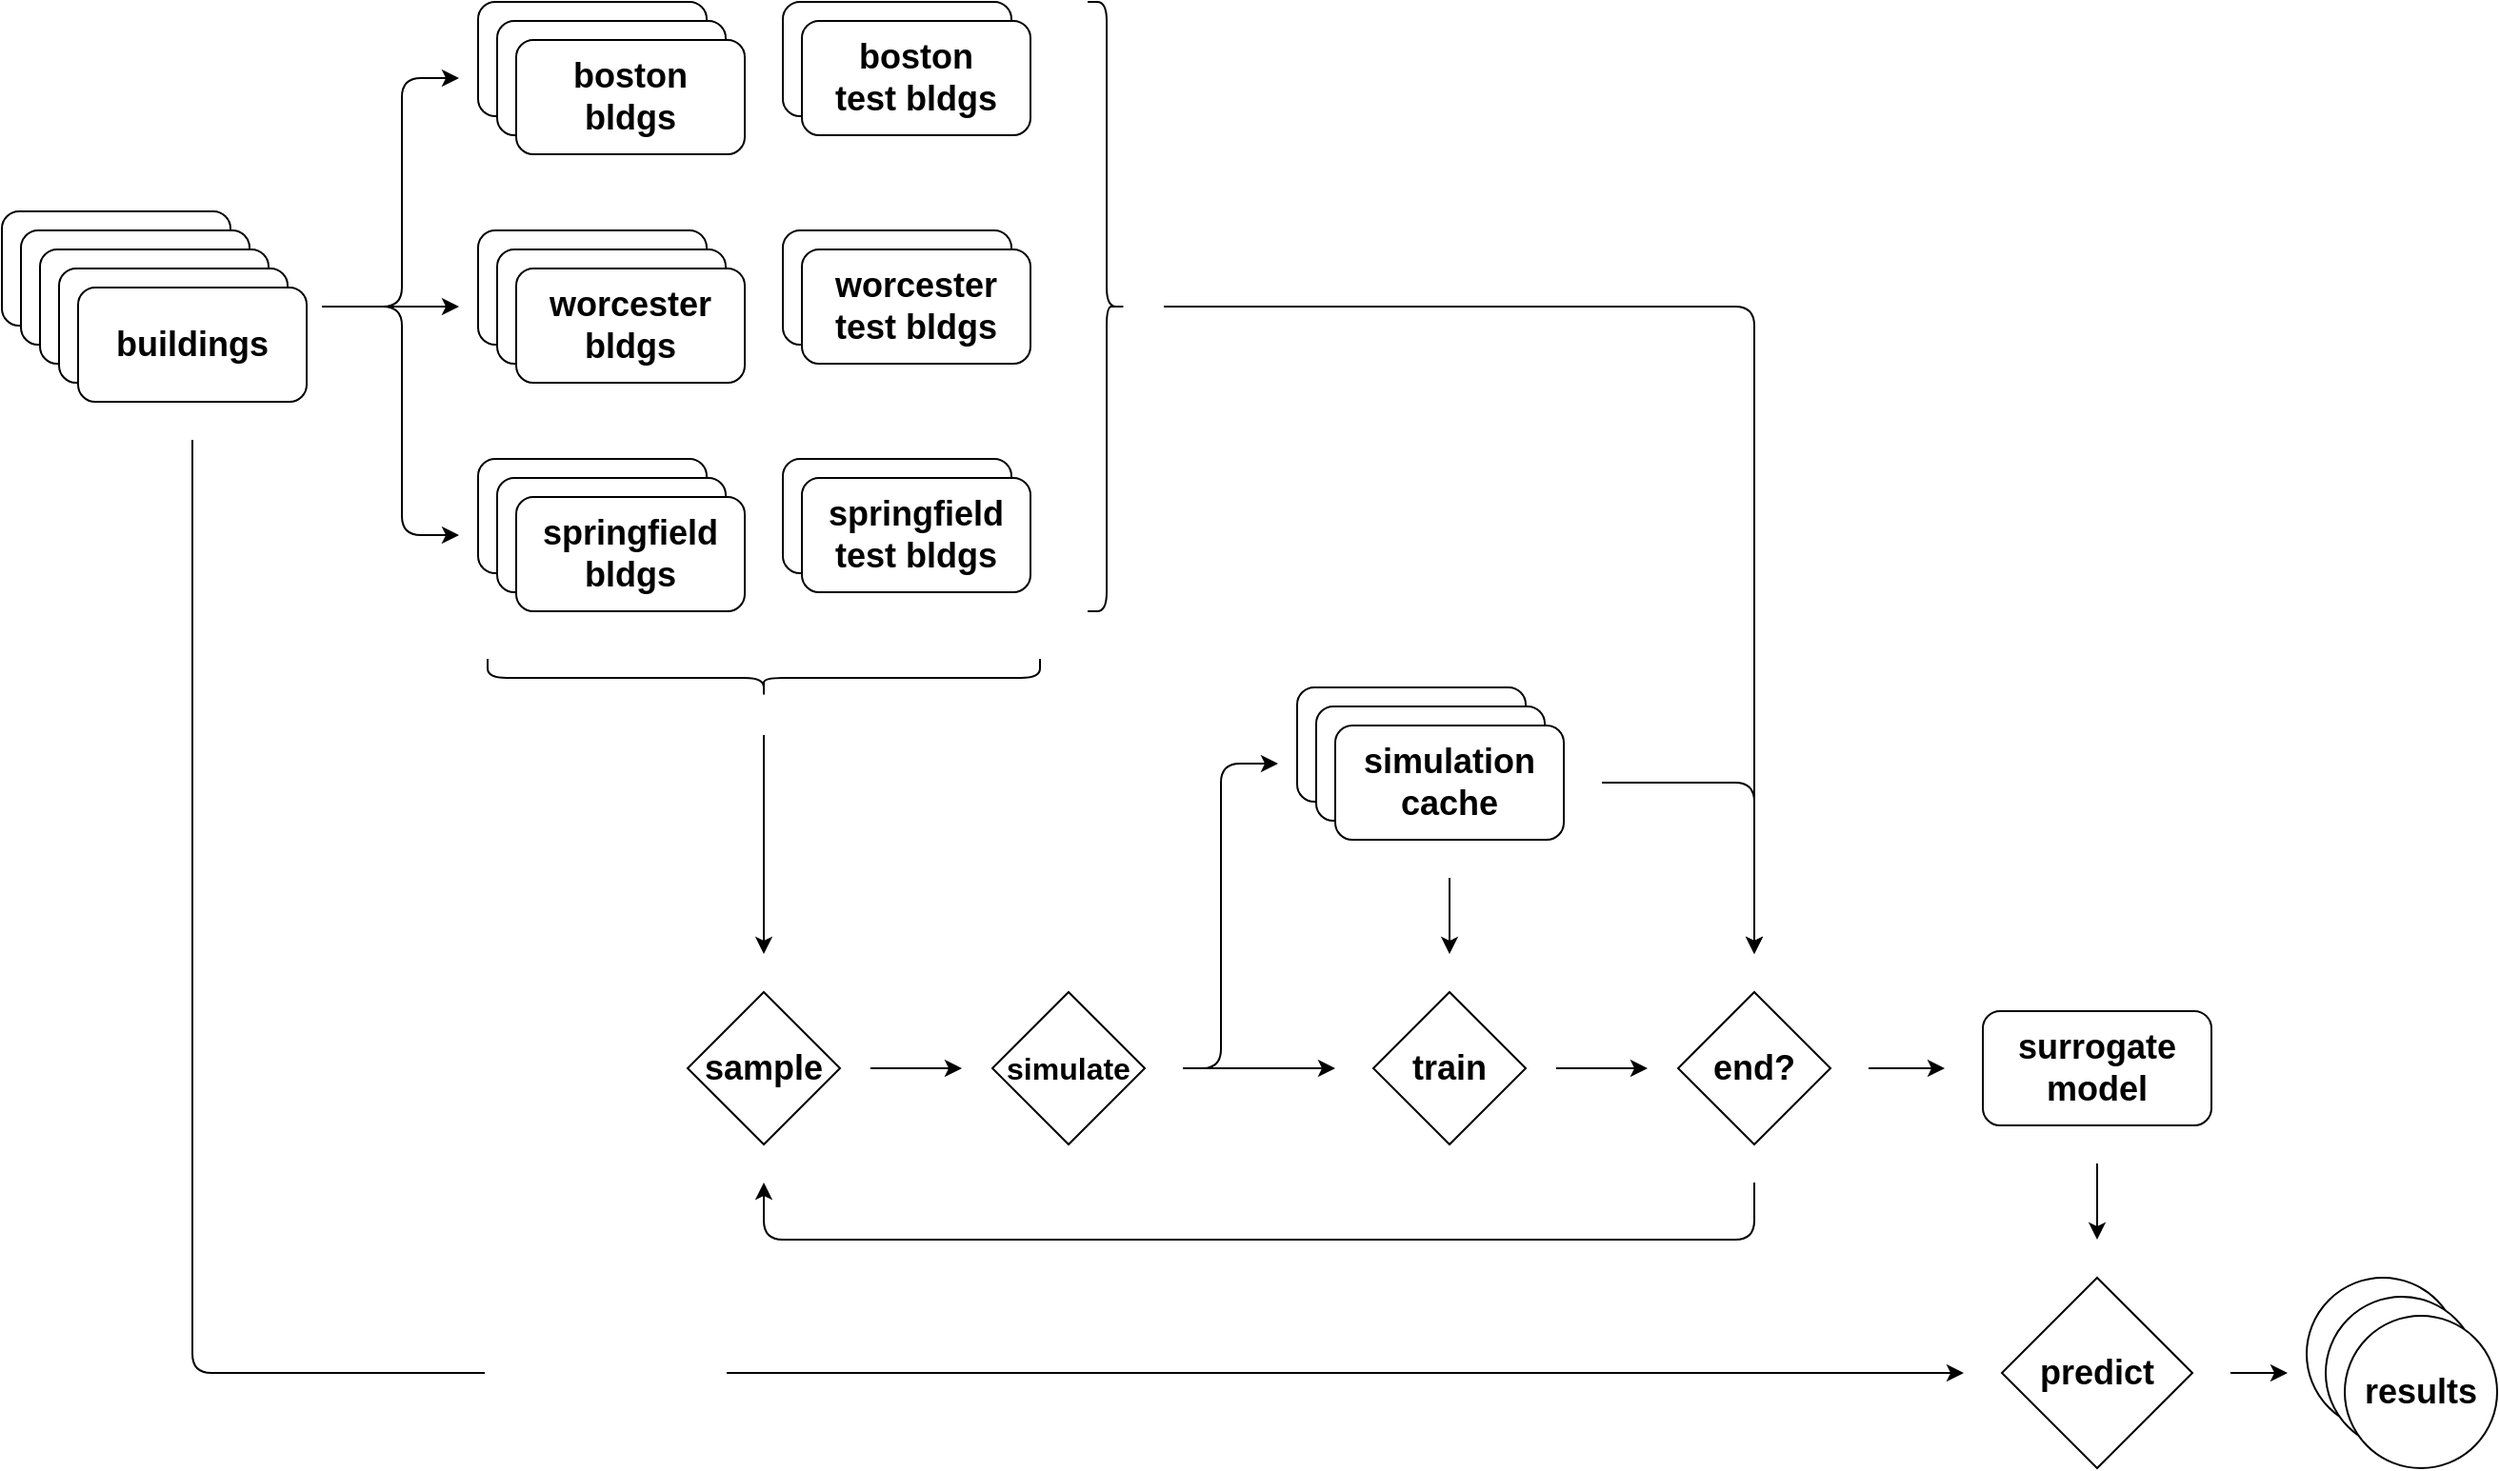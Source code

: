 <mxfile scale="3" border="0">
    <diagram id="mw7QsSwhuJoCZZOwupWU" name="Large Font">
        <mxGraphModel dx="1976" dy="935" grid="1" gridSize="10" guides="1" tooltips="1" connect="1" arrows="1" fold="1" page="1" pageScale="1" pageWidth="1700" pageHeight="1100" math="0" shadow="0">
            <root>
                <mxCell id="0"/>
                <mxCell id="1" parent="0"/>
                <mxCell id="85" value="results" style="ellipse;whiteSpace=wrap;html=1;aspect=fixed;fontFamily=Helvetica;fontSize=11;fontColor=default;" parent="1" vertex="1">
                    <mxGeometry x="1240" y="710" width="80" height="80" as="geometry"/>
                </mxCell>
                <mxCell id="53" value="simulation cache" style="rounded=1;whiteSpace=wrap;html=1;" parent="1" vertex="1">
                    <mxGeometry x="710" y="400" width="120" height="60" as="geometry"/>
                </mxCell>
                <mxCell id="39" value="buildings" style="rounded=1;whiteSpace=wrap;html=1;" parent="1" vertex="1">
                    <mxGeometry x="30" y="150" width="120" height="60" as="geometry"/>
                </mxCell>
                <mxCell id="9" value="" style="group" parent="1" vertex="1" connectable="0">
                    <mxGeometry x="280" y="160" width="140" height="80" as="geometry"/>
                </mxCell>
                <mxCell id="10" value="" style="rounded=1;whiteSpace=wrap;html=1;" parent="9" vertex="1">
                    <mxGeometry width="120" height="60" as="geometry"/>
                </mxCell>
                <mxCell id="11" value="" style="rounded=1;whiteSpace=wrap;html=1;" parent="9" vertex="1">
                    <mxGeometry x="10" y="10" width="120" height="60" as="geometry"/>
                </mxCell>
                <mxCell id="12" value="&lt;b&gt;&lt;font style=&quot;font-size: 18px;&quot;&gt;worcester bldgs&lt;/font&gt;&lt;/b&gt;" style="rounded=1;whiteSpace=wrap;html=1;" parent="9" vertex="1">
                    <mxGeometry x="20" y="20" width="120" height="60" as="geometry"/>
                </mxCell>
                <mxCell id="18" style="edgeStyle=orthogonalEdgeStyle;html=1;sourcePerimeterSpacing=28;targetPerimeterSpacing=20;" parent="1" source="3" target="11" edge="1">
                    <mxGeometry relative="1" as="geometry"/>
                </mxCell>
                <mxCell id="5" value="" style="rounded=1;whiteSpace=wrap;html=1;" parent="1" vertex="1">
                    <mxGeometry x="280" y="40" width="120" height="60" as="geometry"/>
                </mxCell>
                <mxCell id="6" value="" style="rounded=1;whiteSpace=wrap;html=1;" parent="1" vertex="1">
                    <mxGeometry x="290" y="50" width="120" height="60" as="geometry"/>
                </mxCell>
                <mxCell id="2" value="" style="rounded=1;whiteSpace=wrap;html=1;" parent="1" vertex="1">
                    <mxGeometry x="40" y="160" width="120" height="60" as="geometry"/>
                </mxCell>
                <mxCell id="20" style="edgeStyle=orthogonalEdgeStyle;shape=connector;rounded=1;html=1;labelBackgroundColor=default;strokeColor=default;fontFamily=Helvetica;fontSize=11;fontColor=default;endArrow=classic;sourcePerimeterSpacing=28;targetPerimeterSpacing=20;" parent="1" source="3" target="6" edge="1">
                    <mxGeometry relative="1" as="geometry">
                        <Array as="points">
                            <mxPoint x="240" y="200"/>
                            <mxPoint x="240" y="80"/>
                        </Array>
                    </mxGeometry>
                </mxCell>
                <mxCell id="21" style="edgeStyle=orthogonalEdgeStyle;shape=connector;rounded=1;html=1;labelBackgroundColor=default;strokeColor=default;fontFamily=Helvetica;fontSize=11;fontColor=default;endArrow=classic;sourcePerimeterSpacing=28;targetPerimeterSpacing=20;" parent="1" source="3" target="15" edge="1">
                    <mxGeometry relative="1" as="geometry">
                        <Array as="points">
                            <mxPoint x="240" y="200"/>
                            <mxPoint x="240" y="320"/>
                        </Array>
                    </mxGeometry>
                </mxCell>
                <mxCell id="3" value="" style="rounded=1;whiteSpace=wrap;html=1;" parent="1" vertex="1">
                    <mxGeometry x="50" y="170" width="120" height="60" as="geometry"/>
                </mxCell>
                <mxCell id="14" value="" style="rounded=1;whiteSpace=wrap;html=1;" parent="1" vertex="1">
                    <mxGeometry x="280" y="280" width="120" height="60" as="geometry"/>
                </mxCell>
                <mxCell id="15" value="" style="rounded=1;whiteSpace=wrap;html=1;" parent="1" vertex="1">
                    <mxGeometry x="290" y="290" width="120" height="60" as="geometry"/>
                </mxCell>
                <mxCell id="16" value="&lt;font style=&quot;font-size: 18px;&quot;&gt;&lt;b&gt;springfield bldgs&lt;/b&gt;&lt;/font&gt;" style="rounded=1;whiteSpace=wrap;html=1;" parent="1" vertex="1">
                    <mxGeometry x="300" y="300" width="120" height="60" as="geometry"/>
                </mxCell>
                <mxCell id="7" value="&lt;span style=&quot;font-size: 18px;&quot;&gt;&lt;b&gt;boston&lt;/b&gt;&lt;/span&gt;&lt;div&gt;&lt;span style=&quot;font-size: 18px;&quot;&gt;&lt;b&gt;bldgs&lt;/b&gt;&lt;/span&gt;&lt;/div&gt;" style="rounded=1;whiteSpace=wrap;html=1;" parent="1" vertex="1">
                    <mxGeometry x="300" y="60" width="120" height="60" as="geometry"/>
                </mxCell>
                <mxCell id="4" value="buildings" style="rounded=1;whiteSpace=wrap;html=1;" parent="1" vertex="1">
                    <mxGeometry x="60" y="180" width="120" height="60" as="geometry"/>
                </mxCell>
                <mxCell id="25" value="boston&lt;br&gt;test buildings" style="rounded=1;whiteSpace=wrap;html=1;" parent="1" vertex="1">
                    <mxGeometry x="440" y="40" width="120" height="60" as="geometry"/>
                </mxCell>
                <mxCell id="26" value="&lt;font style=&quot;font-size: 18px;&quot;&gt;&lt;b&gt;boston&lt;br&gt;test bldgs&lt;/b&gt;&lt;/font&gt;" style="rounded=1;whiteSpace=wrap;html=1;" parent="1" vertex="1">
                    <mxGeometry x="450" y="50" width="120" height="60" as="geometry"/>
                </mxCell>
                <mxCell id="30" value="boston&lt;br&gt;test buildings" style="rounded=1;whiteSpace=wrap;html=1;" parent="1" vertex="1">
                    <mxGeometry x="440" y="160" width="120" height="60" as="geometry"/>
                </mxCell>
                <mxCell id="31" value="&lt;font style=&quot;font-size: 18px;&quot;&gt;&lt;b&gt;worcester&lt;br&gt;test bldgs&lt;/b&gt;&lt;/font&gt;" style="rounded=1;whiteSpace=wrap;html=1;" parent="1" vertex="1">
                    <mxGeometry x="450" y="170" width="120" height="60" as="geometry"/>
                </mxCell>
                <mxCell id="35" value="boston&lt;br&gt;test buildings" style="rounded=1;whiteSpace=wrap;html=1;" parent="1" vertex="1">
                    <mxGeometry x="440" y="280" width="120" height="60" as="geometry"/>
                </mxCell>
                <mxCell id="36" value="&lt;font style=&quot;font-size: 18px;&quot;&gt;&lt;b&gt;springfield test bldgs&lt;/b&gt;&lt;/font&gt;" style="rounded=1;whiteSpace=wrap;html=1;" parent="1" vertex="1">
                    <mxGeometry x="450" y="290" width="120" height="60" as="geometry"/>
                </mxCell>
                <mxCell id="79" style="edgeStyle=orthogonalEdgeStyle;shape=connector;rounded=1;html=1;labelBackgroundColor=default;strokeColor=default;fontFamily=Helvetica;fontSize=11;fontColor=default;endArrow=classic;sourcePerimeterSpacing=20;targetPerimeterSpacing=20;" parent="1" source="38" target="78" edge="1">
                    <mxGeometry relative="1" as="geometry">
                        <Array as="points">
                            <mxPoint x="130" y="760"/>
                        </Array>
                    </mxGeometry>
                </mxCell>
                <mxCell id="38" value="&lt;span style=&quot;color: rgb(0, 0, 0);&quot;&gt;&lt;font style=&quot;font-size: 18px;&quot;&gt;&lt;b&gt;buildings&lt;/b&gt;&lt;/font&gt;&lt;/span&gt;" style="rounded=1;whiteSpace=wrap;html=1;" parent="1" vertex="1">
                    <mxGeometry x="70" y="190" width="120" height="60" as="geometry"/>
                </mxCell>
                <mxCell id="46" style="edgeStyle=orthogonalEdgeStyle;shape=connector;rounded=1;html=1;labelBackgroundColor=default;strokeColor=default;fontFamily=Helvetica;fontSize=11;fontColor=default;endArrow=classic;sourcePerimeterSpacing=16;targetPerimeterSpacing=16;" parent="1" source="40" target="41" edge="1">
                    <mxGeometry relative="1" as="geometry"/>
                </mxCell>
                <mxCell id="40" value="&lt;font style=&quot;font-size: 18px;&quot;&gt;&lt;b&gt;sample&lt;/b&gt;&lt;/font&gt;" style="rhombus;whiteSpace=wrap;html=1;fontFamily=Helvetica;fontSize=11;fontColor=default;" parent="1" vertex="1">
                    <mxGeometry x="390" y="560" width="80" height="80" as="geometry"/>
                </mxCell>
                <mxCell id="58" value="" style="edgeStyle=orthogonalEdgeStyle;shape=connector;rounded=1;html=1;labelBackgroundColor=default;strokeColor=default;fontFamily=Helvetica;fontSize=11;fontColor=default;endArrow=classic;sourcePerimeterSpacing=20;targetPerimeterSpacing=20;" parent="1" source="41" target="42" edge="1">
                    <mxGeometry relative="1" as="geometry"/>
                </mxCell>
                <mxCell id="62" style="edgeStyle=orthogonalEdgeStyle;shape=connector;rounded=1;html=1;labelBackgroundColor=default;strokeColor=default;fontFamily=Helvetica;fontSize=11;fontColor=default;endArrow=classic;sourcePerimeterSpacing=20;targetPerimeterSpacing=20;" parent="1" source="41" target="48" edge="1">
                    <mxGeometry relative="1" as="geometry">
                        <Array as="points">
                            <mxPoint x="670" y="600"/>
                            <mxPoint x="670" y="440"/>
                        </Array>
                    </mxGeometry>
                </mxCell>
                <mxCell id="41" value="&lt;b&gt;&lt;font style=&quot;font-size: 16px;&quot;&gt;simulate&lt;/font&gt;&lt;/b&gt;" style="rhombus;whiteSpace=wrap;html=1;fontFamily=Helvetica;fontSize=11;fontColor=default;" parent="1" vertex="1">
                    <mxGeometry x="550" y="560" width="80" height="80" as="geometry"/>
                </mxCell>
                <mxCell id="47" style="edgeStyle=orthogonalEdgeStyle;shape=connector;rounded=1;html=1;labelBackgroundColor=default;strokeColor=default;fontFamily=Helvetica;fontSize=11;fontColor=default;endArrow=classic;sourcePerimeterSpacing=16;targetPerimeterSpacing=16;" parent="1" source="42" target="43" edge="1">
                    <mxGeometry relative="1" as="geometry"/>
                </mxCell>
                <mxCell id="42" value="&lt;b&gt;&lt;font style=&quot;font-size: 18px;&quot;&gt;train&lt;/font&gt;&lt;/b&gt;" style="rhombus;whiteSpace=wrap;html=1;fontFamily=Helvetica;fontSize=11;fontColor=default;" parent="1" vertex="1">
                    <mxGeometry x="750" y="560" width="80" height="80" as="geometry"/>
                </mxCell>
                <mxCell id="63" style="edgeStyle=orthogonalEdgeStyle;shape=connector;rounded=1;html=1;labelBackgroundColor=default;strokeColor=default;fontFamily=Helvetica;fontSize=11;fontColor=default;endArrow=classic;sourcePerimeterSpacing=20;targetPerimeterSpacing=20;" parent="1" source="43" target="40" edge="1">
                    <mxGeometry relative="1" as="geometry">
                        <Array as="points">
                            <mxPoint x="950" y="690"/>
                            <mxPoint x="430" y="690"/>
                        </Array>
                    </mxGeometry>
                </mxCell>
                <mxCell id="83" style="edgeStyle=orthogonalEdgeStyle;shape=connector;rounded=1;html=1;labelBackgroundColor=default;strokeColor=default;fontFamily=Helvetica;fontSize=11;fontColor=default;endArrow=classic;sourcePerimeterSpacing=20;targetPerimeterSpacing=20;" parent="1" source="43" target="77" edge="1">
                    <mxGeometry relative="1" as="geometry"/>
                </mxCell>
                <mxCell id="43" value="&lt;b&gt;&lt;font style=&quot;font-size: 18px;&quot;&gt;end?&lt;/font&gt;&lt;/b&gt;" style="rhombus;whiteSpace=wrap;html=1;fontFamily=Helvetica;fontSize=11;fontColor=default;" parent="1" vertex="1">
                    <mxGeometry x="910" y="560" width="80" height="80" as="geometry"/>
                </mxCell>
                <mxCell id="48" value="simulation cache" style="rounded=1;whiteSpace=wrap;html=1;" parent="1" vertex="1">
                    <mxGeometry x="720" y="410" width="120" height="60" as="geometry"/>
                </mxCell>
                <mxCell id="60" style="edgeStyle=orthogonalEdgeStyle;shape=connector;rounded=1;html=1;labelBackgroundColor=default;strokeColor=default;fontFamily=Helvetica;fontSize=11;fontColor=default;endArrow=classic;sourcePerimeterSpacing=20;targetPerimeterSpacing=20;" parent="1" source="52" target="42" edge="1">
                    <mxGeometry relative="1" as="geometry"/>
                </mxCell>
                <mxCell id="76" style="edgeStyle=orthogonalEdgeStyle;shape=connector;rounded=1;html=1;labelBackgroundColor=default;strokeColor=default;fontFamily=Helvetica;fontSize=11;fontColor=default;endArrow=classic;sourcePerimeterSpacing=20;targetPerimeterSpacing=20;" parent="1" source="52" target="43" edge="1">
                    <mxGeometry relative="1" as="geometry"/>
                </mxCell>
                <mxCell id="52" value="&lt;b&gt;&lt;font style=&quot;font-size: 18px;&quot;&gt;simulation cache&lt;/font&gt;&lt;/b&gt;" style="rounded=1;whiteSpace=wrap;html=1;" parent="1" vertex="1">
                    <mxGeometry x="730" y="420" width="120" height="60" as="geometry"/>
                </mxCell>
                <mxCell id="88" style="edgeStyle=orthogonalEdgeStyle;shape=connector;rounded=1;html=1;labelBackgroundColor=default;strokeColor=default;fontFamily=Helvetica;fontSize=11;fontColor=default;endArrow=classic;sourcePerimeterSpacing=20;targetPerimeterSpacing=20;" parent="1" source="65" target="43" edge="1">
                    <mxGeometry relative="1" as="geometry"/>
                </mxCell>
                <mxCell id="65" value="" style="shape=curlyBracket;whiteSpace=wrap;html=1;rounded=1;flipH=1;labelPosition=right;verticalLabelPosition=middle;align=left;verticalAlign=middle;fontFamily=Helvetica;fontSize=11;fontColor=default;" parent="1" vertex="1">
                    <mxGeometry x="600" y="40" width="20" height="320" as="geometry"/>
                </mxCell>
                <mxCell id="87" style="edgeStyle=orthogonalEdgeStyle;shape=connector;rounded=1;html=1;labelBackgroundColor=default;strokeColor=default;fontFamily=Helvetica;fontSize=11;fontColor=default;endArrow=classic;sourcePerimeterSpacing=20;targetPerimeterSpacing=20;" parent="1" source="74" target="40" edge="1">
                    <mxGeometry relative="1" as="geometry"/>
                </mxCell>
                <mxCell id="74" value="" style="shape=curlyBracket;whiteSpace=wrap;html=1;rounded=1;labelPosition=left;verticalLabelPosition=middle;align=right;verticalAlign=middle;fontFamily=Helvetica;fontSize=11;fontColor=default;rotation=-90;" parent="1" vertex="1">
                    <mxGeometry x="420" y="250" width="20" height="290" as="geometry"/>
                </mxCell>
                <mxCell id="80" style="edgeStyle=orthogonalEdgeStyle;shape=connector;rounded=1;html=1;labelBackgroundColor=default;strokeColor=default;fontFamily=Helvetica;fontSize=11;fontColor=default;endArrow=classic;sourcePerimeterSpacing=20;targetPerimeterSpacing=20;" parent="1" source="77" target="78" edge="1">
                    <mxGeometry relative="1" as="geometry"/>
                </mxCell>
                <mxCell id="77" value="&lt;b&gt;&lt;font style=&quot;font-size: 18px;&quot;&gt;surrogate model&lt;/font&gt;&lt;/b&gt;" style="rounded=1;whiteSpace=wrap;html=1;" parent="1" vertex="1">
                    <mxGeometry x="1070" y="570" width="120" height="60" as="geometry"/>
                </mxCell>
                <mxCell id="82" style="edgeStyle=orthogonalEdgeStyle;shape=connector;rounded=1;html=1;labelBackgroundColor=default;strokeColor=default;fontFamily=Helvetica;fontSize=11;fontColor=default;endArrow=classic;sourcePerimeterSpacing=20;targetPerimeterSpacing=20;" parent="1" source="78" target="81" edge="1">
                    <mxGeometry relative="1" as="geometry"/>
                </mxCell>
                <mxCell id="78" value="&lt;b&gt;&lt;font style=&quot;font-size: 18px;&quot;&gt;predict&lt;/font&gt;&lt;/b&gt;" style="rhombus;whiteSpace=wrap;html=1;fontFamily=Helvetica;fontSize=11;fontColor=default;" parent="1" vertex="1">
                    <mxGeometry x="1080" y="710" width="100" height="100" as="geometry"/>
                </mxCell>
                <mxCell id="81" value="results" style="ellipse;whiteSpace=wrap;html=1;aspect=fixed;fontFamily=Helvetica;fontSize=11;fontColor=default;" parent="1" vertex="1">
                    <mxGeometry x="1250" y="720" width="80" height="80" as="geometry"/>
                </mxCell>
                <mxCell id="84" value="&lt;b&gt;&lt;font style=&quot;font-size: 18px;&quot;&gt;results&lt;/font&gt;&lt;/b&gt;" style="ellipse;whiteSpace=wrap;html=1;aspect=fixed;fontFamily=Helvetica;fontSize=11;fontColor=default;" parent="1" vertex="1">
                    <mxGeometry x="1260" y="730" width="80" height="80" as="geometry"/>
                </mxCell>
            </root>
        </mxGraphModel>
    </diagram>
    <diagram name="Small Font" id="9GXlF3olQ7-LuobUx1Vn">
        <mxGraphModel dx="1976" dy="935" grid="1" gridSize="10" guides="1" tooltips="1" connect="1" arrows="1" fold="1" page="1" pageScale="1" pageWidth="1700" pageHeight="1100" math="0" shadow="0">
            <root>
                <mxCell id="ulVQULXb3Pv_0RnLoEqZ-0"/>
                <mxCell id="ulVQULXb3Pv_0RnLoEqZ-1" parent="ulVQULXb3Pv_0RnLoEqZ-0"/>
                <mxCell id="ulVQULXb3Pv_0RnLoEqZ-2" value="results" style="ellipse;whiteSpace=wrap;html=1;aspect=fixed;fontFamily=Helvetica;fontSize=11;fontColor=default;" vertex="1" parent="ulVQULXb3Pv_0RnLoEqZ-1">
                    <mxGeometry x="1240" y="710" width="80" height="80" as="geometry"/>
                </mxCell>
                <mxCell id="ulVQULXb3Pv_0RnLoEqZ-3" value="simulation cache" style="rounded=1;whiteSpace=wrap;html=1;" vertex="1" parent="ulVQULXb3Pv_0RnLoEqZ-1">
                    <mxGeometry x="710" y="400" width="120" height="60" as="geometry"/>
                </mxCell>
                <mxCell id="ulVQULXb3Pv_0RnLoEqZ-4" value="buildings" style="rounded=1;whiteSpace=wrap;html=1;" vertex="1" parent="ulVQULXb3Pv_0RnLoEqZ-1">
                    <mxGeometry x="30" y="150" width="120" height="60" as="geometry"/>
                </mxCell>
                <mxCell id="ulVQULXb3Pv_0RnLoEqZ-5" value="" style="group" vertex="1" connectable="0" parent="ulVQULXb3Pv_0RnLoEqZ-1">
                    <mxGeometry x="280" y="160" width="140" height="80" as="geometry"/>
                </mxCell>
                <mxCell id="ulVQULXb3Pv_0RnLoEqZ-6" value="" style="rounded=1;whiteSpace=wrap;html=1;" vertex="1" parent="ulVQULXb3Pv_0RnLoEqZ-5">
                    <mxGeometry width="120" height="60" as="geometry"/>
                </mxCell>
                <mxCell id="ulVQULXb3Pv_0RnLoEqZ-7" value="" style="rounded=1;whiteSpace=wrap;html=1;" vertex="1" parent="ulVQULXb3Pv_0RnLoEqZ-5">
                    <mxGeometry x="10" y="10" width="120" height="60" as="geometry"/>
                </mxCell>
                <mxCell id="ulVQULXb3Pv_0RnLoEqZ-8" value="worcester buildings" style="rounded=1;whiteSpace=wrap;html=1;" vertex="1" parent="ulVQULXb3Pv_0RnLoEqZ-5">
                    <mxGeometry x="20" y="20" width="120" height="60" as="geometry"/>
                </mxCell>
                <mxCell id="ulVQULXb3Pv_0RnLoEqZ-9" style="edgeStyle=orthogonalEdgeStyle;html=1;sourcePerimeterSpacing=28;targetPerimeterSpacing=20;" edge="1" parent="ulVQULXb3Pv_0RnLoEqZ-1" source="ulVQULXb3Pv_0RnLoEqZ-15" target="ulVQULXb3Pv_0RnLoEqZ-7">
                    <mxGeometry relative="1" as="geometry"/>
                </mxCell>
                <mxCell id="ulVQULXb3Pv_0RnLoEqZ-10" value="" style="rounded=1;whiteSpace=wrap;html=1;" vertex="1" parent="ulVQULXb3Pv_0RnLoEqZ-1">
                    <mxGeometry x="280" y="40" width="120" height="60" as="geometry"/>
                </mxCell>
                <mxCell id="ulVQULXb3Pv_0RnLoEqZ-11" value="" style="rounded=1;whiteSpace=wrap;html=1;" vertex="1" parent="ulVQULXb3Pv_0RnLoEqZ-1">
                    <mxGeometry x="290" y="50" width="120" height="60" as="geometry"/>
                </mxCell>
                <mxCell id="ulVQULXb3Pv_0RnLoEqZ-12" value="" style="rounded=1;whiteSpace=wrap;html=1;" vertex="1" parent="ulVQULXb3Pv_0RnLoEqZ-1">
                    <mxGeometry x="40" y="160" width="120" height="60" as="geometry"/>
                </mxCell>
                <mxCell id="ulVQULXb3Pv_0RnLoEqZ-13" style="edgeStyle=orthogonalEdgeStyle;shape=connector;rounded=1;html=1;labelBackgroundColor=default;strokeColor=default;fontFamily=Helvetica;fontSize=11;fontColor=default;endArrow=classic;sourcePerimeterSpacing=28;targetPerimeterSpacing=20;" edge="1" parent="ulVQULXb3Pv_0RnLoEqZ-1" source="ulVQULXb3Pv_0RnLoEqZ-15" target="ulVQULXb3Pv_0RnLoEqZ-11">
                    <mxGeometry relative="1" as="geometry">
                        <Array as="points">
                            <mxPoint x="240" y="200"/>
                            <mxPoint x="240" y="80"/>
                        </Array>
                    </mxGeometry>
                </mxCell>
                <mxCell id="ulVQULXb3Pv_0RnLoEqZ-14" style="edgeStyle=orthogonalEdgeStyle;shape=connector;rounded=1;html=1;labelBackgroundColor=default;strokeColor=default;fontFamily=Helvetica;fontSize=11;fontColor=default;endArrow=classic;sourcePerimeterSpacing=28;targetPerimeterSpacing=20;" edge="1" parent="ulVQULXb3Pv_0RnLoEqZ-1" source="ulVQULXb3Pv_0RnLoEqZ-15" target="ulVQULXb3Pv_0RnLoEqZ-17">
                    <mxGeometry relative="1" as="geometry">
                        <Array as="points">
                            <mxPoint x="240" y="200"/>
                            <mxPoint x="240" y="320"/>
                        </Array>
                    </mxGeometry>
                </mxCell>
                <mxCell id="ulVQULXb3Pv_0RnLoEqZ-15" value="" style="rounded=1;whiteSpace=wrap;html=1;" vertex="1" parent="ulVQULXb3Pv_0RnLoEqZ-1">
                    <mxGeometry x="50" y="170" width="120" height="60" as="geometry"/>
                </mxCell>
                <mxCell id="ulVQULXb3Pv_0RnLoEqZ-16" value="" style="rounded=1;whiteSpace=wrap;html=1;" vertex="1" parent="ulVQULXb3Pv_0RnLoEqZ-1">
                    <mxGeometry x="280" y="280" width="120" height="60" as="geometry"/>
                </mxCell>
                <mxCell id="ulVQULXb3Pv_0RnLoEqZ-17" value="" style="rounded=1;whiteSpace=wrap;html=1;" vertex="1" parent="ulVQULXb3Pv_0RnLoEqZ-1">
                    <mxGeometry x="290" y="290" width="120" height="60" as="geometry"/>
                </mxCell>
                <mxCell id="ulVQULXb3Pv_0RnLoEqZ-18" value="springfield buildings" style="rounded=1;whiteSpace=wrap;html=1;" vertex="1" parent="ulVQULXb3Pv_0RnLoEqZ-1">
                    <mxGeometry x="300" y="300" width="120" height="60" as="geometry"/>
                </mxCell>
                <mxCell id="ulVQULXb3Pv_0RnLoEqZ-19" value="boston buildings" style="rounded=1;whiteSpace=wrap;html=1;" vertex="1" parent="ulVQULXb3Pv_0RnLoEqZ-1">
                    <mxGeometry x="300" y="60" width="120" height="60" as="geometry"/>
                </mxCell>
                <mxCell id="ulVQULXb3Pv_0RnLoEqZ-20" value="buildings" style="rounded=1;whiteSpace=wrap;html=1;" vertex="1" parent="ulVQULXb3Pv_0RnLoEqZ-1">
                    <mxGeometry x="60" y="180" width="120" height="60" as="geometry"/>
                </mxCell>
                <mxCell id="ulVQULXb3Pv_0RnLoEqZ-21" value="boston&lt;br&gt;test buildings" style="rounded=1;whiteSpace=wrap;html=1;" vertex="1" parent="ulVQULXb3Pv_0RnLoEqZ-1">
                    <mxGeometry x="440" y="40" width="120" height="60" as="geometry"/>
                </mxCell>
                <mxCell id="ulVQULXb3Pv_0RnLoEqZ-22" value="boston&lt;br&gt;test buildings" style="rounded=1;whiteSpace=wrap;html=1;" vertex="1" parent="ulVQULXb3Pv_0RnLoEqZ-1">
                    <mxGeometry x="450" y="50" width="120" height="60" as="geometry"/>
                </mxCell>
                <mxCell id="ulVQULXb3Pv_0RnLoEqZ-23" value="boston&lt;br&gt;test buildings" style="rounded=1;whiteSpace=wrap;html=1;" vertex="1" parent="ulVQULXb3Pv_0RnLoEqZ-1">
                    <mxGeometry x="440" y="160" width="120" height="60" as="geometry"/>
                </mxCell>
                <mxCell id="ulVQULXb3Pv_0RnLoEqZ-24" value="worcester&lt;br&gt;test buildings" style="rounded=1;whiteSpace=wrap;html=1;" vertex="1" parent="ulVQULXb3Pv_0RnLoEqZ-1">
                    <mxGeometry x="450" y="170" width="120" height="60" as="geometry"/>
                </mxCell>
                <mxCell id="ulVQULXb3Pv_0RnLoEqZ-25" value="boston&lt;br&gt;test buildings" style="rounded=1;whiteSpace=wrap;html=1;" vertex="1" parent="ulVQULXb3Pv_0RnLoEqZ-1">
                    <mxGeometry x="440" y="280" width="120" height="60" as="geometry"/>
                </mxCell>
                <mxCell id="ulVQULXb3Pv_0RnLoEqZ-26" value="springfield&lt;br&gt;test buildings" style="rounded=1;whiteSpace=wrap;html=1;" vertex="1" parent="ulVQULXb3Pv_0RnLoEqZ-1">
                    <mxGeometry x="450" y="290" width="120" height="60" as="geometry"/>
                </mxCell>
                <mxCell id="ulVQULXb3Pv_0RnLoEqZ-27" style="edgeStyle=orthogonalEdgeStyle;shape=connector;rounded=1;html=1;labelBackgroundColor=default;strokeColor=default;fontFamily=Helvetica;fontSize=11;fontColor=default;endArrow=classic;sourcePerimeterSpacing=20;targetPerimeterSpacing=20;" edge="1" parent="ulVQULXb3Pv_0RnLoEqZ-1" source="ulVQULXb3Pv_0RnLoEqZ-28" target="ulVQULXb3Pv_0RnLoEqZ-50">
                    <mxGeometry relative="1" as="geometry">
                        <Array as="points">
                            <mxPoint x="130" y="760"/>
                        </Array>
                    </mxGeometry>
                </mxCell>
                <mxCell id="ulVQULXb3Pv_0RnLoEqZ-28" value="&lt;span style=&quot;color: rgb(0, 0, 0);&quot;&gt;buildings&lt;/span&gt;" style="rounded=1;whiteSpace=wrap;html=1;" vertex="1" parent="ulVQULXb3Pv_0RnLoEqZ-1">
                    <mxGeometry x="70" y="190" width="120" height="60" as="geometry"/>
                </mxCell>
                <mxCell id="ulVQULXb3Pv_0RnLoEqZ-29" style="edgeStyle=orthogonalEdgeStyle;shape=connector;rounded=1;html=1;labelBackgroundColor=default;strokeColor=default;fontFamily=Helvetica;fontSize=11;fontColor=default;endArrow=classic;sourcePerimeterSpacing=16;targetPerimeterSpacing=16;" edge="1" parent="ulVQULXb3Pv_0RnLoEqZ-1" source="ulVQULXb3Pv_0RnLoEqZ-30" target="ulVQULXb3Pv_0RnLoEqZ-33">
                    <mxGeometry relative="1" as="geometry"/>
                </mxCell>
                <mxCell id="ulVQULXb3Pv_0RnLoEqZ-30" value="sample" style="rhombus;whiteSpace=wrap;html=1;fontFamily=Helvetica;fontSize=11;fontColor=default;" vertex="1" parent="ulVQULXb3Pv_0RnLoEqZ-1">
                    <mxGeometry x="390" y="560" width="80" height="80" as="geometry"/>
                </mxCell>
                <mxCell id="ulVQULXb3Pv_0RnLoEqZ-31" value="" style="edgeStyle=orthogonalEdgeStyle;shape=connector;rounded=1;html=1;labelBackgroundColor=default;strokeColor=default;fontFamily=Helvetica;fontSize=11;fontColor=default;endArrow=classic;sourcePerimeterSpacing=20;targetPerimeterSpacing=20;" edge="1" parent="ulVQULXb3Pv_0RnLoEqZ-1" source="ulVQULXb3Pv_0RnLoEqZ-33" target="ulVQULXb3Pv_0RnLoEqZ-35">
                    <mxGeometry relative="1" as="geometry"/>
                </mxCell>
                <mxCell id="ulVQULXb3Pv_0RnLoEqZ-32" style="edgeStyle=orthogonalEdgeStyle;shape=connector;rounded=1;html=1;labelBackgroundColor=default;strokeColor=default;fontFamily=Helvetica;fontSize=11;fontColor=default;endArrow=classic;sourcePerimeterSpacing=20;targetPerimeterSpacing=20;" edge="1" parent="ulVQULXb3Pv_0RnLoEqZ-1" source="ulVQULXb3Pv_0RnLoEqZ-33" target="ulVQULXb3Pv_0RnLoEqZ-39">
                    <mxGeometry relative="1" as="geometry">
                        <Array as="points">
                            <mxPoint x="670" y="600"/>
                            <mxPoint x="670" y="440"/>
                        </Array>
                    </mxGeometry>
                </mxCell>
                <mxCell id="ulVQULXb3Pv_0RnLoEqZ-33" value="simulate" style="rhombus;whiteSpace=wrap;html=1;fontFamily=Helvetica;fontSize=11;fontColor=default;" vertex="1" parent="ulVQULXb3Pv_0RnLoEqZ-1">
                    <mxGeometry x="550" y="560" width="80" height="80" as="geometry"/>
                </mxCell>
                <mxCell id="ulVQULXb3Pv_0RnLoEqZ-34" style="edgeStyle=orthogonalEdgeStyle;shape=connector;rounded=1;html=1;labelBackgroundColor=default;strokeColor=default;fontFamily=Helvetica;fontSize=11;fontColor=default;endArrow=classic;sourcePerimeterSpacing=16;targetPerimeterSpacing=16;" edge="1" parent="ulVQULXb3Pv_0RnLoEqZ-1" source="ulVQULXb3Pv_0RnLoEqZ-35" target="ulVQULXb3Pv_0RnLoEqZ-38">
                    <mxGeometry relative="1" as="geometry"/>
                </mxCell>
                <mxCell id="ulVQULXb3Pv_0RnLoEqZ-35" value="train" style="rhombus;whiteSpace=wrap;html=1;fontFamily=Helvetica;fontSize=11;fontColor=default;" vertex="1" parent="ulVQULXb3Pv_0RnLoEqZ-1">
                    <mxGeometry x="750" y="560" width="80" height="80" as="geometry"/>
                </mxCell>
                <mxCell id="ulVQULXb3Pv_0RnLoEqZ-36" style="edgeStyle=orthogonalEdgeStyle;shape=connector;rounded=1;html=1;labelBackgroundColor=default;strokeColor=default;fontFamily=Helvetica;fontSize=11;fontColor=default;endArrow=classic;sourcePerimeterSpacing=20;targetPerimeterSpacing=20;" edge="1" parent="ulVQULXb3Pv_0RnLoEqZ-1" source="ulVQULXb3Pv_0RnLoEqZ-38" target="ulVQULXb3Pv_0RnLoEqZ-30">
                    <mxGeometry relative="1" as="geometry">
                        <Array as="points">
                            <mxPoint x="950" y="690"/>
                            <mxPoint x="430" y="690"/>
                        </Array>
                    </mxGeometry>
                </mxCell>
                <mxCell id="ulVQULXb3Pv_0RnLoEqZ-37" style="edgeStyle=orthogonalEdgeStyle;shape=connector;rounded=1;html=1;labelBackgroundColor=default;strokeColor=default;fontFamily=Helvetica;fontSize=11;fontColor=default;endArrow=classic;sourcePerimeterSpacing=20;targetPerimeterSpacing=20;" edge="1" parent="ulVQULXb3Pv_0RnLoEqZ-1" source="ulVQULXb3Pv_0RnLoEqZ-38" target="ulVQULXb3Pv_0RnLoEqZ-48">
                    <mxGeometry relative="1" as="geometry"/>
                </mxCell>
                <mxCell id="ulVQULXb3Pv_0RnLoEqZ-38" value="terminate?" style="rhombus;whiteSpace=wrap;html=1;fontFamily=Helvetica;fontSize=11;fontColor=default;" vertex="1" parent="ulVQULXb3Pv_0RnLoEqZ-1">
                    <mxGeometry x="910" y="560" width="80" height="80" as="geometry"/>
                </mxCell>
                <mxCell id="ulVQULXb3Pv_0RnLoEqZ-39" value="simulation cache" style="rounded=1;whiteSpace=wrap;html=1;" vertex="1" parent="ulVQULXb3Pv_0RnLoEqZ-1">
                    <mxGeometry x="720" y="410" width="120" height="60" as="geometry"/>
                </mxCell>
                <mxCell id="ulVQULXb3Pv_0RnLoEqZ-40" style="edgeStyle=orthogonalEdgeStyle;shape=connector;rounded=1;html=1;labelBackgroundColor=default;strokeColor=default;fontFamily=Helvetica;fontSize=11;fontColor=default;endArrow=classic;sourcePerimeterSpacing=20;targetPerimeterSpacing=20;" edge="1" parent="ulVQULXb3Pv_0RnLoEqZ-1" source="ulVQULXb3Pv_0RnLoEqZ-42" target="ulVQULXb3Pv_0RnLoEqZ-35">
                    <mxGeometry relative="1" as="geometry"/>
                </mxCell>
                <mxCell id="ulVQULXb3Pv_0RnLoEqZ-41" style="edgeStyle=orthogonalEdgeStyle;shape=connector;rounded=1;html=1;labelBackgroundColor=default;strokeColor=default;fontFamily=Helvetica;fontSize=11;fontColor=default;endArrow=classic;sourcePerimeterSpacing=20;targetPerimeterSpacing=20;" edge="1" parent="ulVQULXb3Pv_0RnLoEqZ-1" source="ulVQULXb3Pv_0RnLoEqZ-42" target="ulVQULXb3Pv_0RnLoEqZ-38">
                    <mxGeometry relative="1" as="geometry"/>
                </mxCell>
                <mxCell id="ulVQULXb3Pv_0RnLoEqZ-42" value="simulation cache" style="rounded=1;whiteSpace=wrap;html=1;" vertex="1" parent="ulVQULXb3Pv_0RnLoEqZ-1">
                    <mxGeometry x="730" y="420" width="120" height="60" as="geometry"/>
                </mxCell>
                <mxCell id="ulVQULXb3Pv_0RnLoEqZ-43" style="edgeStyle=orthogonalEdgeStyle;shape=connector;rounded=1;html=1;labelBackgroundColor=default;strokeColor=default;fontFamily=Helvetica;fontSize=11;fontColor=default;endArrow=classic;sourcePerimeterSpacing=20;targetPerimeterSpacing=20;" edge="1" parent="ulVQULXb3Pv_0RnLoEqZ-1" source="ulVQULXb3Pv_0RnLoEqZ-44" target="ulVQULXb3Pv_0RnLoEqZ-38">
                    <mxGeometry relative="1" as="geometry"/>
                </mxCell>
                <mxCell id="ulVQULXb3Pv_0RnLoEqZ-44" value="" style="shape=curlyBracket;whiteSpace=wrap;html=1;rounded=1;flipH=1;labelPosition=right;verticalLabelPosition=middle;align=left;verticalAlign=middle;fontFamily=Helvetica;fontSize=11;fontColor=default;" vertex="1" parent="ulVQULXb3Pv_0RnLoEqZ-1">
                    <mxGeometry x="600" y="40" width="20" height="320" as="geometry"/>
                </mxCell>
                <mxCell id="ulVQULXb3Pv_0RnLoEqZ-45" style="edgeStyle=orthogonalEdgeStyle;shape=connector;rounded=1;html=1;labelBackgroundColor=default;strokeColor=default;fontFamily=Helvetica;fontSize=11;fontColor=default;endArrow=classic;sourcePerimeterSpacing=20;targetPerimeterSpacing=20;" edge="1" parent="ulVQULXb3Pv_0RnLoEqZ-1" source="ulVQULXb3Pv_0RnLoEqZ-46" target="ulVQULXb3Pv_0RnLoEqZ-30">
                    <mxGeometry relative="1" as="geometry"/>
                </mxCell>
                <mxCell id="ulVQULXb3Pv_0RnLoEqZ-46" value="" style="shape=curlyBracket;whiteSpace=wrap;html=1;rounded=1;labelPosition=left;verticalLabelPosition=middle;align=right;verticalAlign=middle;fontFamily=Helvetica;fontSize=11;fontColor=default;rotation=-90;" vertex="1" parent="ulVQULXb3Pv_0RnLoEqZ-1">
                    <mxGeometry x="420" y="250" width="20" height="290" as="geometry"/>
                </mxCell>
                <mxCell id="ulVQULXb3Pv_0RnLoEqZ-47" style="edgeStyle=orthogonalEdgeStyle;shape=connector;rounded=1;html=1;labelBackgroundColor=default;strokeColor=default;fontFamily=Helvetica;fontSize=11;fontColor=default;endArrow=classic;sourcePerimeterSpacing=20;targetPerimeterSpacing=20;" edge="1" parent="ulVQULXb3Pv_0RnLoEqZ-1" source="ulVQULXb3Pv_0RnLoEqZ-48" target="ulVQULXb3Pv_0RnLoEqZ-50">
                    <mxGeometry relative="1" as="geometry"/>
                </mxCell>
                <mxCell id="ulVQULXb3Pv_0RnLoEqZ-48" value="surrogate model" style="rounded=1;whiteSpace=wrap;html=1;" vertex="1" parent="ulVQULXb3Pv_0RnLoEqZ-1">
                    <mxGeometry x="1070" y="570" width="120" height="60" as="geometry"/>
                </mxCell>
                <mxCell id="ulVQULXb3Pv_0RnLoEqZ-49" style="edgeStyle=orthogonalEdgeStyle;shape=connector;rounded=1;html=1;labelBackgroundColor=default;strokeColor=default;fontFamily=Helvetica;fontSize=11;fontColor=default;endArrow=classic;sourcePerimeterSpacing=20;targetPerimeterSpacing=20;" edge="1" parent="ulVQULXb3Pv_0RnLoEqZ-1" source="ulVQULXb3Pv_0RnLoEqZ-50" target="ulVQULXb3Pv_0RnLoEqZ-51">
                    <mxGeometry relative="1" as="geometry"/>
                </mxCell>
                <mxCell id="ulVQULXb3Pv_0RnLoEqZ-50" value="predict" style="rhombus;whiteSpace=wrap;html=1;fontFamily=Helvetica;fontSize=11;fontColor=default;" vertex="1" parent="ulVQULXb3Pv_0RnLoEqZ-1">
                    <mxGeometry x="1090" y="720" width="80" height="80" as="geometry"/>
                </mxCell>
                <mxCell id="ulVQULXb3Pv_0RnLoEqZ-51" value="results" style="ellipse;whiteSpace=wrap;html=1;aspect=fixed;fontFamily=Helvetica;fontSize=11;fontColor=default;" vertex="1" parent="ulVQULXb3Pv_0RnLoEqZ-1">
                    <mxGeometry x="1250" y="720" width="80" height="80" as="geometry"/>
                </mxCell>
                <mxCell id="ulVQULXb3Pv_0RnLoEqZ-52" value="results" style="ellipse;whiteSpace=wrap;html=1;aspect=fixed;fontFamily=Helvetica;fontSize=11;fontColor=default;" vertex="1" parent="ulVQULXb3Pv_0RnLoEqZ-1">
                    <mxGeometry x="1260" y="730" width="80" height="80" as="geometry"/>
                </mxCell>
            </root>
        </mxGraphModel>
    </diagram>
</mxfile>
